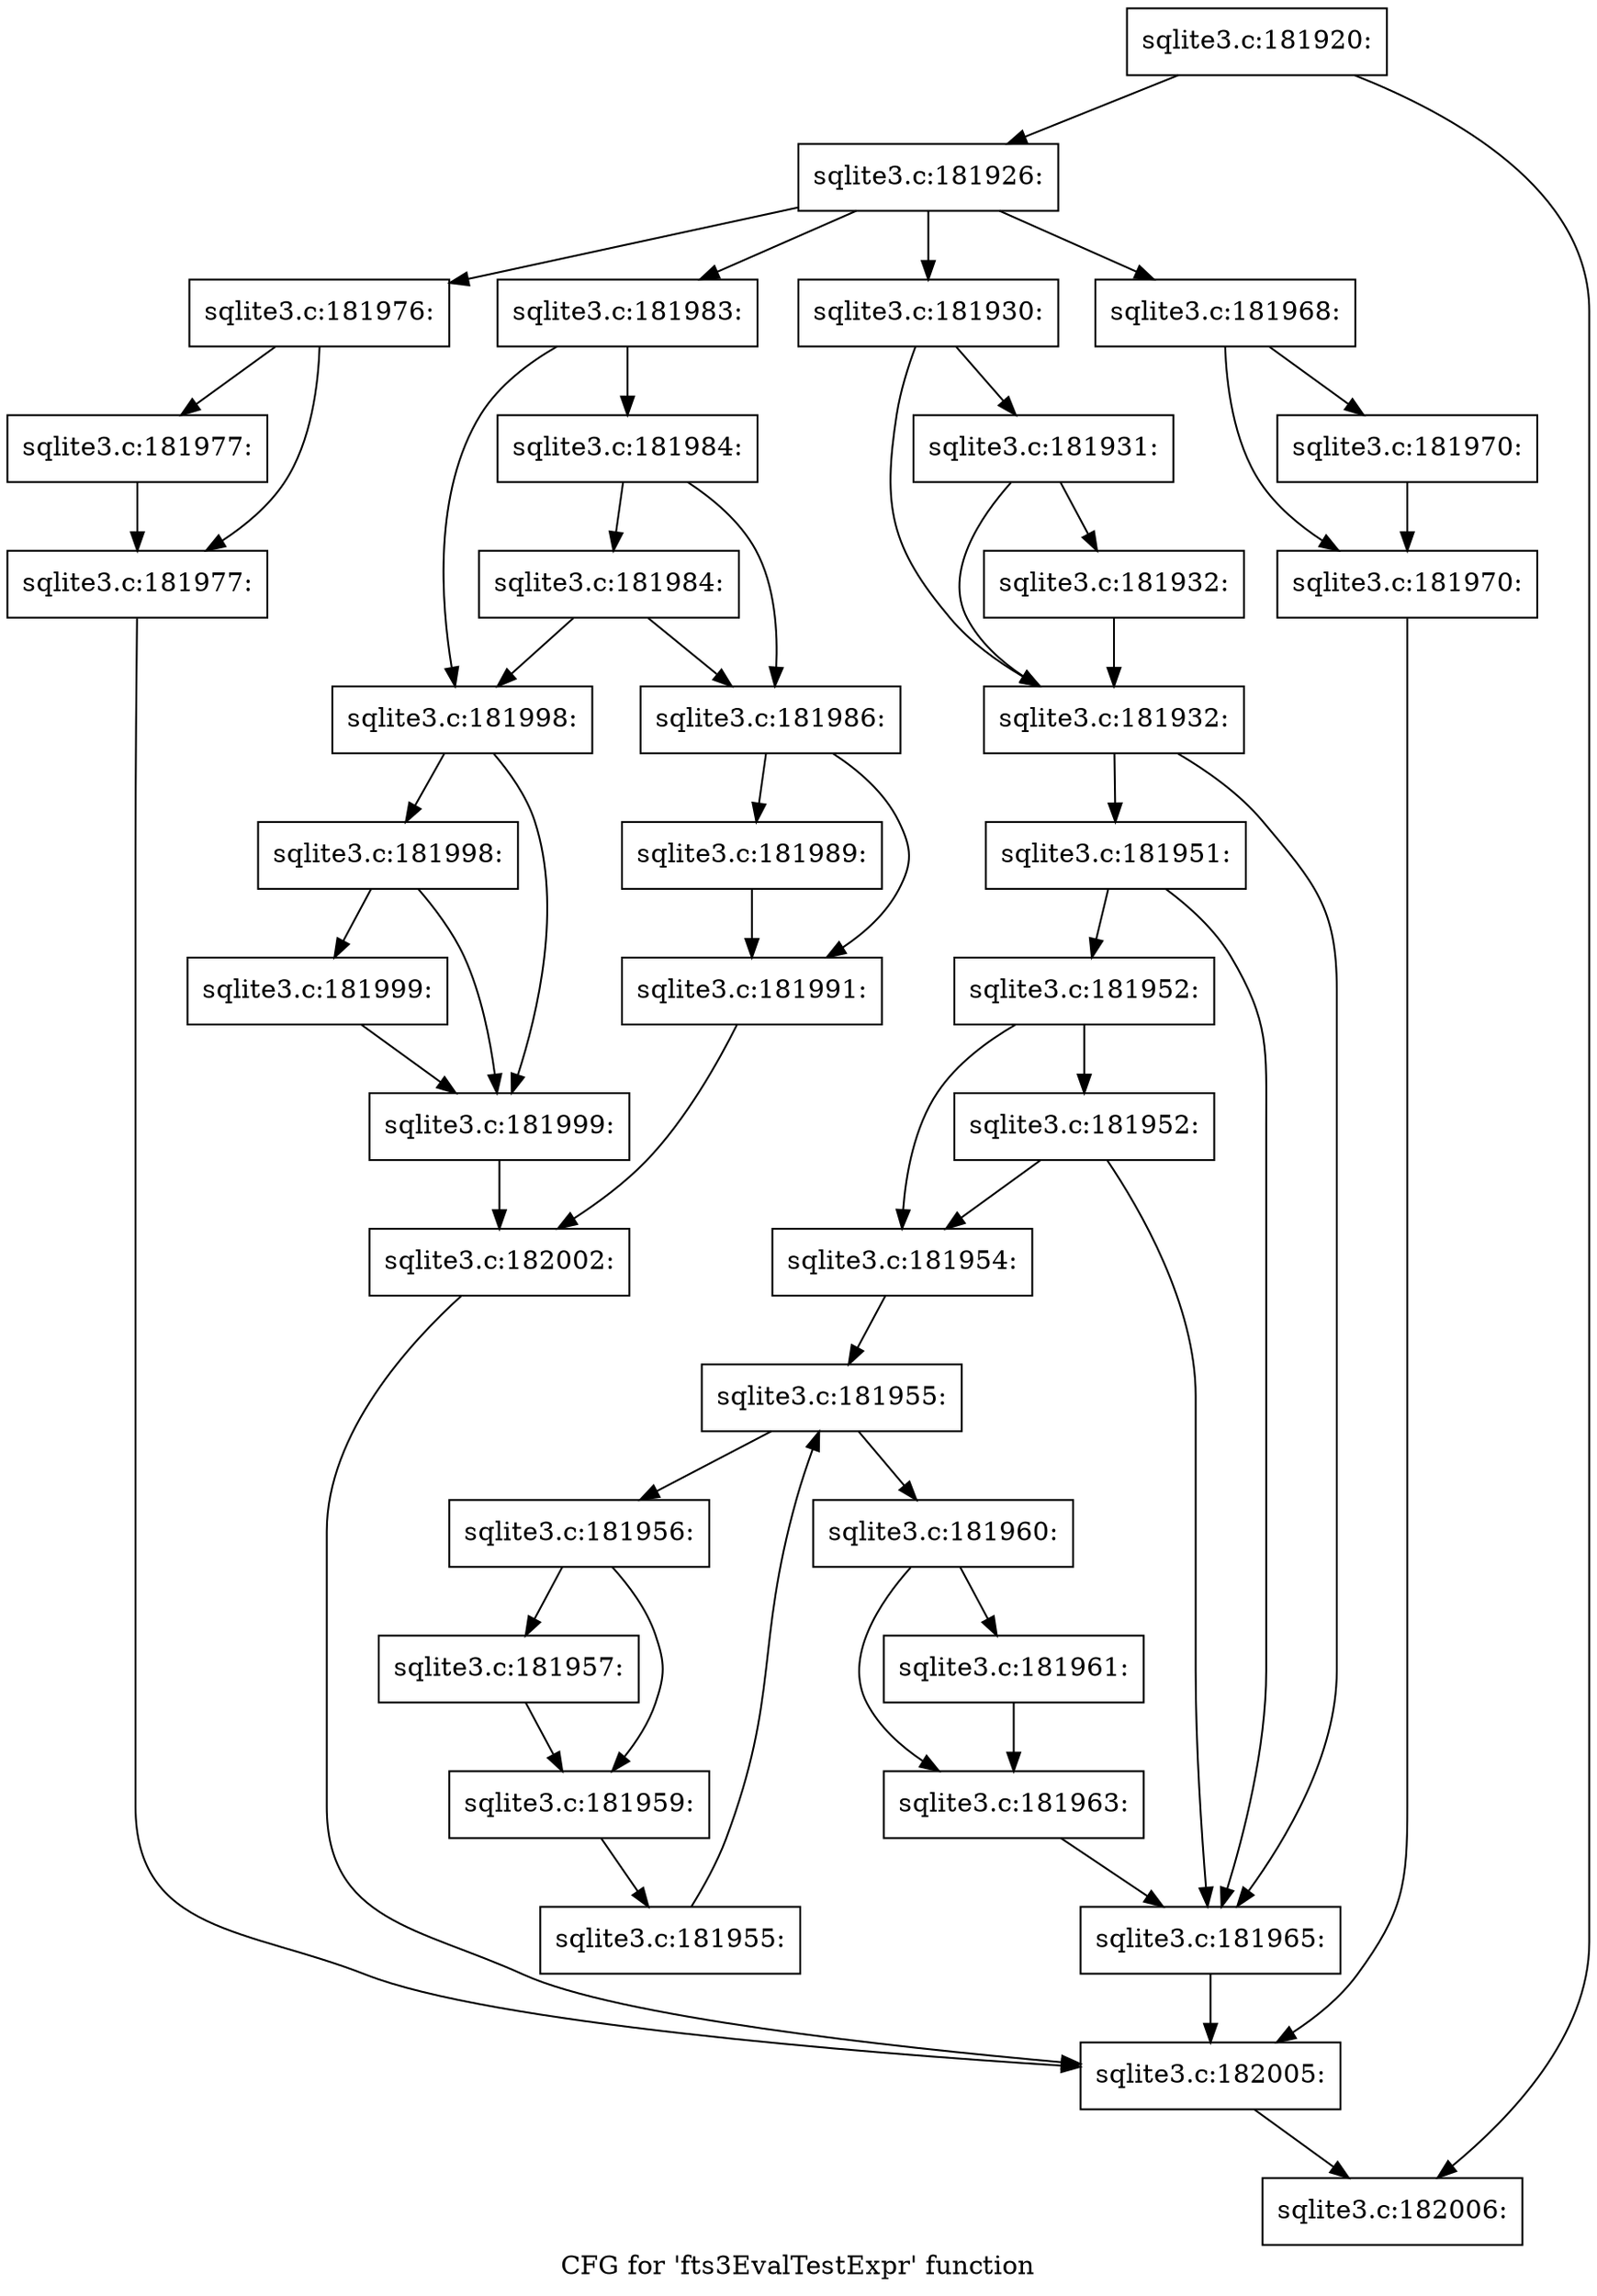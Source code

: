 digraph "CFG for 'fts3EvalTestExpr' function" {
	label="CFG for 'fts3EvalTestExpr' function";

	Node0x55c0f87443b0 [shape=record,label="{sqlite3.c:181920:}"];
	Node0x55c0f87443b0 -> Node0x55c0faff6e60;
	Node0x55c0f87443b0 -> Node0x55c0faff6eb0;
	Node0x55c0faff6e60 [shape=record,label="{sqlite3.c:181926:}"];
	Node0x55c0faff6e60 -> Node0x55c0faff7460;
	Node0x55c0faff6e60 -> Node0x55c0faff7840;
	Node0x55c0faff6e60 -> Node0x55c0faffc930;
	Node0x55c0faff6e60 -> Node0x55c0faffe090;
	Node0x55c0faff7840 [shape=record,label="{sqlite3.c:181930:}"];
	Node0x55c0faff7840 -> Node0x55c0faff79f0;
	Node0x55c0faff7840 -> Node0x55c0faff7950;
	Node0x55c0faff79f0 [shape=record,label="{sqlite3.c:181931:}"];
	Node0x55c0faff79f0 -> Node0x55c0faff79a0;
	Node0x55c0faff79f0 -> Node0x55c0faff7950;
	Node0x55c0faff79a0 [shape=record,label="{sqlite3.c:181932:}"];
	Node0x55c0faff79a0 -> Node0x55c0faff7950;
	Node0x55c0faff7950 [shape=record,label="{sqlite3.c:181932:}"];
	Node0x55c0faff7950 -> Node0x55c0faff91d0;
	Node0x55c0faff7950 -> Node0x55c0faff8d90;
	Node0x55c0faff91d0 [shape=record,label="{sqlite3.c:181951:}"];
	Node0x55c0faff91d0 -> Node0x55c0faff9150;
	Node0x55c0faff91d0 -> Node0x55c0faff8d90;
	Node0x55c0faff9150 [shape=record,label="{sqlite3.c:181952:}"];
	Node0x55c0faff9150 -> Node0x55c0f5d08d40;
	Node0x55c0faff9150 -> Node0x55c0faff96e0;
	Node0x55c0faff96e0 [shape=record,label="{sqlite3.c:181952:}"];
	Node0x55c0faff96e0 -> Node0x55c0f5d08d40;
	Node0x55c0faff96e0 -> Node0x55c0faff8d90;
	Node0x55c0f5d08d40 [shape=record,label="{sqlite3.c:181954:}"];
	Node0x55c0f5d08d40 -> Node0x55c0faffa310;
	Node0x55c0faffa310 [shape=record,label="{sqlite3.c:181955:}"];
	Node0x55c0faffa310 -> Node0x55c0faffa530;
	Node0x55c0faffa310 -> Node0x55c0faffa0f0;
	Node0x55c0faffa530 [shape=record,label="{sqlite3.c:181956:}"];
	Node0x55c0faffa530 -> Node0x55c0faffaaa0;
	Node0x55c0faffa530 -> Node0x55c0faffaaf0;
	Node0x55c0faffaaa0 [shape=record,label="{sqlite3.c:181957:}"];
	Node0x55c0faffaaa0 -> Node0x55c0faffaaf0;
	Node0x55c0faffaaf0 [shape=record,label="{sqlite3.c:181959:}"];
	Node0x55c0faffaaf0 -> Node0x55c0faffa4a0;
	Node0x55c0faffa4a0 [shape=record,label="{sqlite3.c:181955:}"];
	Node0x55c0faffa4a0 -> Node0x55c0faffa310;
	Node0x55c0faffa0f0 [shape=record,label="{sqlite3.c:181960:}"];
	Node0x55c0faffa0f0 -> Node0x55c0faffbd80;
	Node0x55c0faffa0f0 -> Node0x55c0faffbdd0;
	Node0x55c0faffbd80 [shape=record,label="{sqlite3.c:181961:}"];
	Node0x55c0faffbd80 -> Node0x55c0faffbdd0;
	Node0x55c0faffbdd0 [shape=record,label="{sqlite3.c:181963:}"];
	Node0x55c0faffbdd0 -> Node0x55c0faff8d90;
	Node0x55c0faff8d90 [shape=record,label="{sqlite3.c:181965:}"];
	Node0x55c0faff8d90 -> Node0x55c0faff7280;
	Node0x55c0faffc930 [shape=record,label="{sqlite3.c:181968:}"];
	Node0x55c0faffc930 -> Node0x55c0faffda20;
	Node0x55c0faffc930 -> Node0x55c0faffda70;
	Node0x55c0faffda70 [shape=record,label="{sqlite3.c:181970:}"];
	Node0x55c0faffda70 -> Node0x55c0faffda20;
	Node0x55c0faffda20 [shape=record,label="{sqlite3.c:181970:}"];
	Node0x55c0faffda20 -> Node0x55c0faff7280;
	Node0x55c0faffe090 [shape=record,label="{sqlite3.c:181976:}"];
	Node0x55c0faffe090 -> Node0x55c0faffe1f0;
	Node0x55c0faffe090 -> Node0x55c0faffe1a0;
	Node0x55c0faffe1f0 [shape=record,label="{sqlite3.c:181977:}"];
	Node0x55c0faffe1f0 -> Node0x55c0faffe1a0;
	Node0x55c0faffe1a0 [shape=record,label="{sqlite3.c:181977:}"];
	Node0x55c0faffe1a0 -> Node0x55c0faff7280;
	Node0x55c0faff7460 [shape=record,label="{sqlite3.c:181983:}"];
	Node0x55c0faff7460 -> Node0x55c0fafff230;
	Node0x55c0faff7460 -> Node0x55c0fafff1e0;
	Node0x55c0fafff230 [shape=record,label="{sqlite3.c:181984:}"];
	Node0x55c0fafff230 -> Node0x55c0fafff140;
	Node0x55c0fafff230 -> Node0x55c0fafff5f0;
	Node0x55c0fafff5f0 [shape=record,label="{sqlite3.c:181984:}"];
	Node0x55c0fafff5f0 -> Node0x55c0fafff140;
	Node0x55c0fafff5f0 -> Node0x55c0fafff1e0;
	Node0x55c0fafff140 [shape=record,label="{sqlite3.c:181986:}"];
	Node0x55c0fafff140 -> Node0x55c0fb000650;
	Node0x55c0fafff140 -> Node0x55c0fb0006a0;
	Node0x55c0fb000650 [shape=record,label="{sqlite3.c:181989:}"];
	Node0x55c0fb000650 -> Node0x55c0fb0006a0;
	Node0x55c0fb0006a0 [shape=record,label="{sqlite3.c:181991:}"];
	Node0x55c0fb0006a0 -> Node0x55c0fafff190;
	Node0x55c0fafff1e0 [shape=record,label="{sqlite3.c:181998:}"];
	Node0x55c0fafff1e0 -> Node0x55c0fb001f20;
	Node0x55c0fafff1e0 -> Node0x55c0f5d0bb50;
	Node0x55c0fb001f20 [shape=record,label="{sqlite3.c:181998:}"];
	Node0x55c0fb001f20 -> Node0x55c0fb001430;
	Node0x55c0fb001f20 -> Node0x55c0f5d0bb50;
	Node0x55c0fb001430 [shape=record,label="{sqlite3.c:181999:}"];
	Node0x55c0fb001430 -> Node0x55c0f5d0bb50;
	Node0x55c0f5d0bb50 [shape=record,label="{sqlite3.c:181999:}"];
	Node0x55c0f5d0bb50 -> Node0x55c0fafff190;
	Node0x55c0fafff190 [shape=record,label="{sqlite3.c:182002:}"];
	Node0x55c0fafff190 -> Node0x55c0faff7280;
	Node0x55c0faff7280 [shape=record,label="{sqlite3.c:182005:}"];
	Node0x55c0faff7280 -> Node0x55c0faff6eb0;
	Node0x55c0faff6eb0 [shape=record,label="{sqlite3.c:182006:}"];
}
